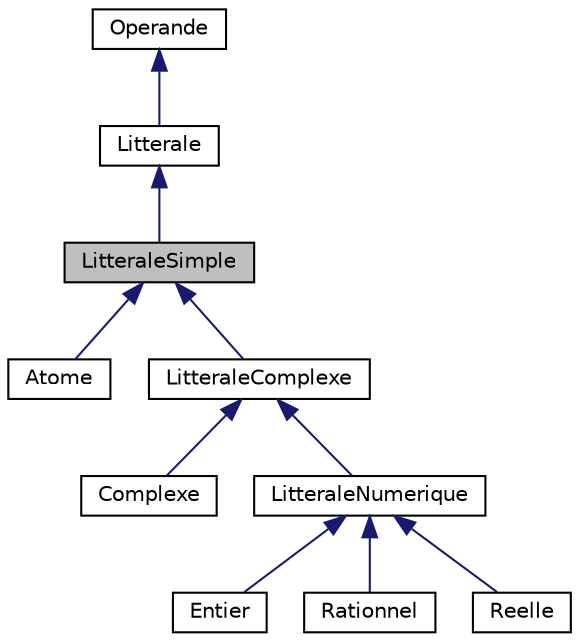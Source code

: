 digraph "LitteraleSimple"
{
  edge [fontname="Helvetica",fontsize="10",labelfontname="Helvetica",labelfontsize="10"];
  node [fontname="Helvetica",fontsize="10",shape=record];
  Node1 [label="LitteraleSimple",height=0.2,width=0.4,color="black", fillcolor="grey75", style="filled", fontcolor="black"];
  Node2 -> Node1 [dir="back",color="midnightblue",fontsize="10",style="solid",fontname="Helvetica"];
  Node2 [label="Litterale",height=0.2,width=0.4,color="black", fillcolor="white", style="filled",URL="$class_litterale.html"];
  Node3 -> Node2 [dir="back",color="midnightblue",fontsize="10",style="solid",fontname="Helvetica"];
  Node3 [label="Operande",height=0.2,width=0.4,color="black", fillcolor="white", style="filled",URL="$class_operande.html"];
  Node1 -> Node4 [dir="back",color="midnightblue",fontsize="10",style="solid",fontname="Helvetica"];
  Node4 [label="Atome",height=0.2,width=0.4,color="black", fillcolor="white", style="filled",URL="$class_atome.html"];
  Node1 -> Node5 [dir="back",color="midnightblue",fontsize="10",style="solid",fontname="Helvetica"];
  Node5 [label="LitteraleComplexe",height=0.2,width=0.4,color="black", fillcolor="white", style="filled",URL="$class_litterale_complexe.html"];
  Node5 -> Node6 [dir="back",color="midnightblue",fontsize="10",style="solid",fontname="Helvetica"];
  Node6 [label="Complexe",height=0.2,width=0.4,color="black", fillcolor="white", style="filled",URL="$class_complexe.html"];
  Node5 -> Node7 [dir="back",color="midnightblue",fontsize="10",style="solid",fontname="Helvetica"];
  Node7 [label="LitteraleNumerique",height=0.2,width=0.4,color="black", fillcolor="white", style="filled",URL="$class_litterale_numerique.html"];
  Node7 -> Node8 [dir="back",color="midnightblue",fontsize="10",style="solid",fontname="Helvetica"];
  Node8 [label="Entier",height=0.2,width=0.4,color="black", fillcolor="white", style="filled",URL="$class_entier.html"];
  Node7 -> Node9 [dir="back",color="midnightblue",fontsize="10",style="solid",fontname="Helvetica"];
  Node9 [label="Rationnel",height=0.2,width=0.4,color="black", fillcolor="white", style="filled",URL="$class_rationnel.html"];
  Node7 -> Node10 [dir="back",color="midnightblue",fontsize="10",style="solid",fontname="Helvetica"];
  Node10 [label="Reelle",height=0.2,width=0.4,color="black", fillcolor="white", style="filled",URL="$class_reelle.html"];
}
